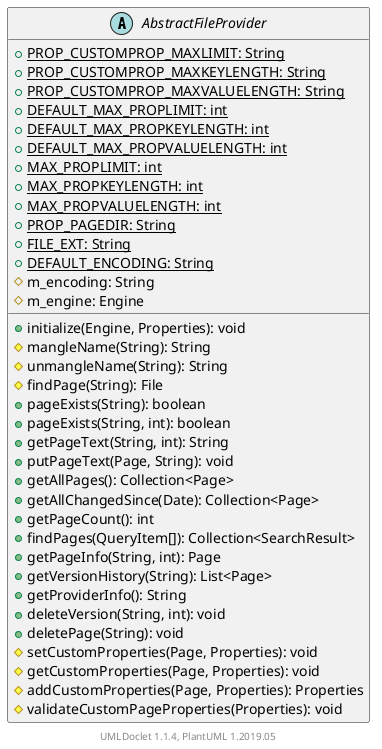 @startuml

    abstract class AbstractFileProvider [[AbstractFileProvider.html]] {
        {static} +PROP_CUSTOMPROP_MAXLIMIT: String
        {static} +PROP_CUSTOMPROP_MAXKEYLENGTH: String
        {static} +PROP_CUSTOMPROP_MAXVALUELENGTH: String
        {static} +DEFAULT_MAX_PROPLIMIT: int
        {static} +DEFAULT_MAX_PROPKEYLENGTH: int
        {static} +DEFAULT_MAX_PROPVALUELENGTH: int
        {static} +MAX_PROPLIMIT: int
        {static} +MAX_PROPKEYLENGTH: int
        {static} +MAX_PROPVALUELENGTH: int
        {static} +PROP_PAGEDIR: String
        {static} +FILE_EXT: String
        {static} +DEFAULT_ENCODING: String
        #m_encoding: String
        #m_engine: Engine
        +initialize(Engine, Properties): void
        #mangleName(String): String
        #unmangleName(String): String
        #findPage(String): File
        +pageExists(String): boolean
        +pageExists(String, int): boolean
        +getPageText(String, int): String
        +putPageText(Page, String): void
        +getAllPages(): Collection<Page>
        +getAllChangedSince(Date): Collection<Page>
        +getPageCount(): int
        +findPages(QueryItem[]): Collection<SearchResult>
        +getPageInfo(String, int): Page
        +getVersionHistory(String): List<Page>
        +getProviderInfo(): String
        +deleteVersion(String, int): void
        +deletePage(String): void
        #setCustomProperties(Page, Properties): void
        #getCustomProperties(Page, Properties): void
        #addCustomProperties(Page, Properties): Properties
        #validateCustomPageProperties(Properties): void
    }


    center footer UMLDoclet 1.1.4, PlantUML 1.2019.05
@enduml
